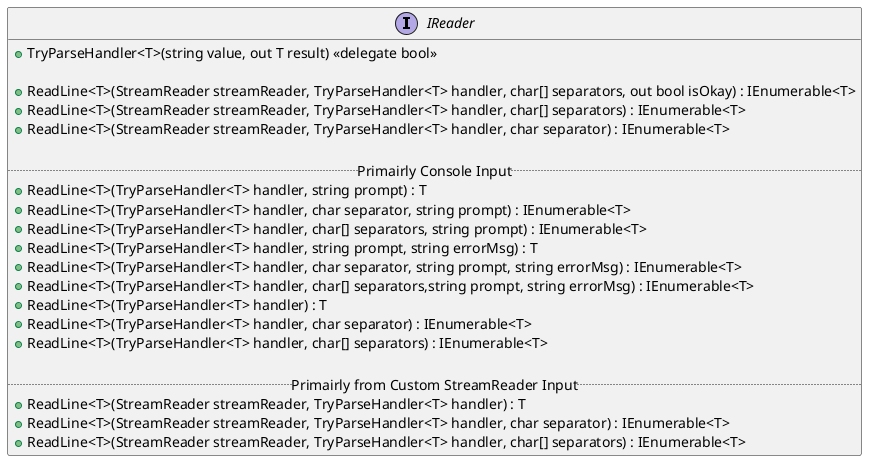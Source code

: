 @startuml IO

' delegate TryParseHandler {

' }

interface IReader{
	    +TryParseHandler<T>(string value, out T result) <<delegate bool>>

        +ReadLine<T>(StreamReader streamReader, TryParseHandler<T> handler, char[] separators, out bool isOkay) : IEnumerable<T> 
        +ReadLine<T>(StreamReader streamReader, TryParseHandler<T> handler, char[] separators) : IEnumerable<T>
        +ReadLine<T>(StreamReader streamReader, TryParseHandler<T> handler, char separator) : IEnumerable<T>

		.. Primairly Console Input ..
    	+ReadLine<T>(TryParseHandler<T> handler, string prompt) : T
       	+ReadLine<T>(TryParseHandler<T> handler, char separator, string prompt) : IEnumerable<T>
       	+ReadLine<T>(TryParseHandler<T> handler, char[] separators, string prompt) : IEnumerable<T>
        +ReadLine<T>(TryParseHandler<T> handler, string prompt, string errorMsg) : T
        +ReadLine<T>(TryParseHandler<T> handler, char separator, string prompt, string errorMsg) : IEnumerable<T>
        +ReadLine<T>(TryParseHandler<T> handler, char[] separators,string prompt, string errorMsg) : IEnumerable<T>
        +ReadLine<T>(TryParseHandler<T> handler) : T 
        +ReadLine<T>(TryParseHandler<T> handler, char separator) : IEnumerable<T> 
        +ReadLine<T>(TryParseHandler<T> handler, char[] separators) : IEnumerable<T> 

		.. Primairly from Custom StreamReader Input ..
        +ReadLine<T>(StreamReader streamReader, TryParseHandler<T> handler) : T
        +ReadLine<T>(StreamReader streamReader, TryParseHandler<T> handler, char separator) : IEnumerable<T>
        +ReadLine<T>(StreamReader streamReader, TryParseHandler<T> handler, char[] separators) : IEnumerable<T>
}

@enduml